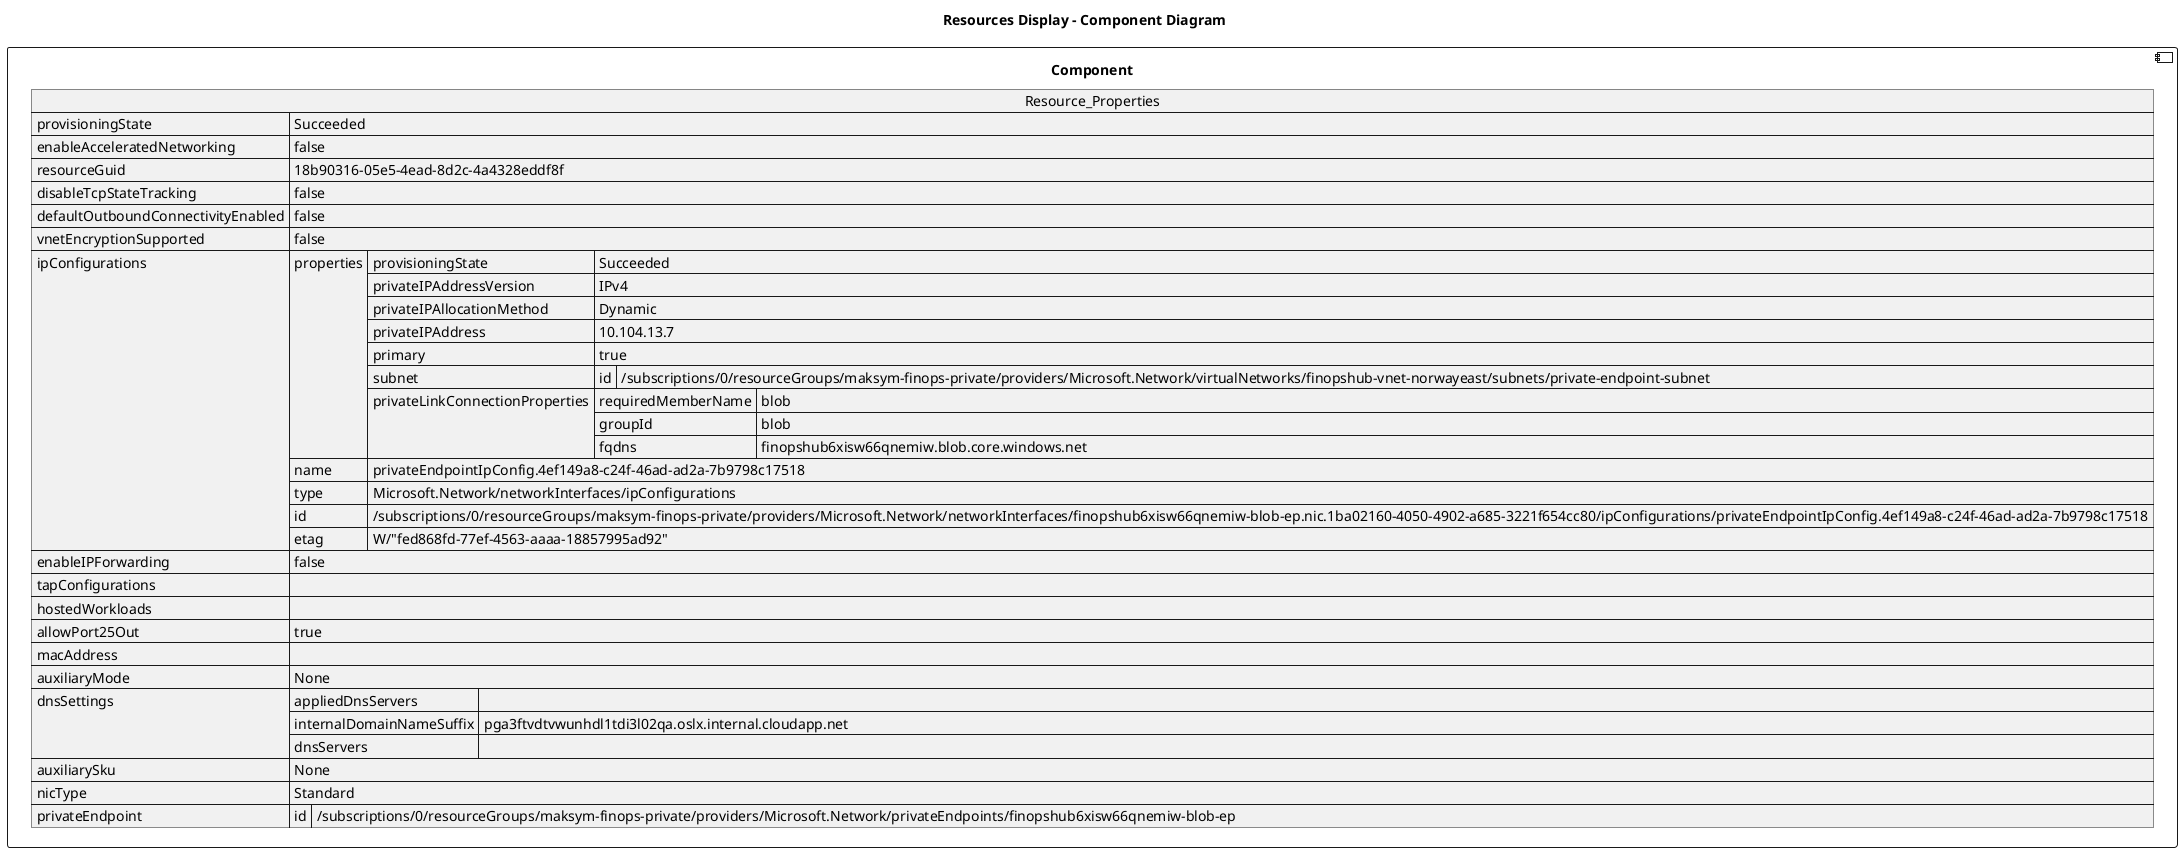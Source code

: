 @startuml

title Resources Display - Component Diagram

component Component {

json  Resource_Properties {
  "provisioningState": "Succeeded",
  "enableAcceleratedNetworking": false,
  "resourceGuid": "18b90316-05e5-4ead-8d2c-4a4328eddf8f",
  "disableTcpStateTracking": false,
  "defaultOutboundConnectivityEnabled": false,
  "vnetEncryptionSupported": false,
  "ipConfigurations": [
    {
      "properties": {
        "provisioningState": "Succeeded",
        "privateIPAddressVersion": "IPv4",
        "privateIPAllocationMethod": "Dynamic",
        "privateIPAddress": "10.104.13.7",
        "primary": true,
        "subnet": {
          "id": "/subscriptions/0/resourceGroups/maksym-finops-private/providers/Microsoft.Network/virtualNetworks/finopshub-vnet-norwayeast/subnets/private-endpoint-subnet"
        },
        "privateLinkConnectionProperties": {
          "requiredMemberName": "blob",
          "groupId": "blob",
          "fqdns": [
            "finopshub6xisw66qnemiw.blob.core.windows.net"
          ]
        }
      },
      "name": "privateEndpointIpConfig.4ef149a8-c24f-46ad-ad2a-7b9798c17518",
      "type": "Microsoft.Network/networkInterfaces/ipConfigurations",
      "id": "/subscriptions/0/resourceGroups/maksym-finops-private/providers/Microsoft.Network/networkInterfaces/finopshub6xisw66qnemiw-blob-ep.nic.1ba02160-4050-4902-a685-3221f654cc80/ipConfigurations/privateEndpointIpConfig.4ef149a8-c24f-46ad-ad2a-7b9798c17518",
      "etag": "W/\"fed868fd-77ef-4563-aaaa-18857995ad92\""
    }
  ],
  "enableIPForwarding": false,
  "tapConfigurations": [],
  "hostedWorkloads": [],
  "allowPort25Out": true,
  "macAddress": "",
  "auxiliaryMode": "None",
  "dnsSettings": {
    "appliedDnsServers": [],
    "internalDomainNameSuffix": "pga3ftvdtvwunhdl1tdi3l02qa.oslx.internal.cloudapp.net",
    "dnsServers": []
  },
  "auxiliarySku": "None",
  "nicType": "Standard",
  "privateEndpoint": {
    "id": "/subscriptions/0/resourceGroups/maksym-finops-private/providers/Microsoft.Network/privateEndpoints/finopshub6xisw66qnemiw-blob-ep"
  }
}
}
@enduml
